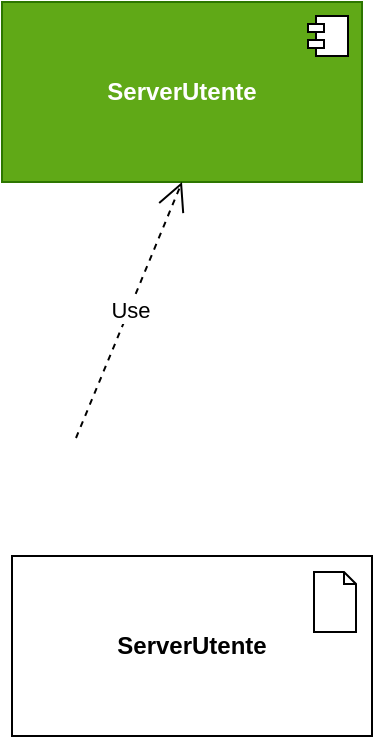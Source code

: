 <mxfile version="24.5.4" type="github">
  <diagram name="Page-1" id="bSAsCVvb1zE1cQpg0Sm6">
    <mxGraphModel dx="2422" dy="476" grid="0" gridSize="10" guides="1" tooltips="1" connect="1" arrows="1" fold="1" page="0" pageScale="1" pageWidth="850" pageHeight="1100" math="0" shadow="0">
      <root>
        <mxCell id="0" />
        <mxCell id="1" parent="0" />
        <mxCell id="1docVJ_t-b5_W6ylMiDt-1" value="&lt;b&gt;ServerUtente&lt;/b&gt;" style="html=1;dropTarget=0;whiteSpace=wrap;fillColor=#60a917;strokeColor=#2D7600;fontColor=#ffffff;" vertex="1" parent="1">
          <mxGeometry x="-196" y="47" width="180" height="90" as="geometry" />
        </mxCell>
        <mxCell id="1docVJ_t-b5_W6ylMiDt-2" value="" style="shape=module;jettyWidth=8;jettyHeight=4;" vertex="1" parent="1docVJ_t-b5_W6ylMiDt-1">
          <mxGeometry x="1" width="20" height="20" relative="1" as="geometry">
            <mxPoint x="-27" y="7" as="offset" />
          </mxGeometry>
        </mxCell>
        <mxCell id="1docVJ_t-b5_W6ylMiDt-3" value="Use" style="endArrow=open;endSize=12;dashed=1;html=1;rounded=0;entryX=0.5;entryY=1;entryDx=0;entryDy=0;" edge="1" parent="1" target="1docVJ_t-b5_W6ylMiDt-1">
          <mxGeometry width="160" relative="1" as="geometry">
            <mxPoint x="-159" y="265" as="sourcePoint" />
            <mxPoint x="1" y="265" as="targetPoint" />
          </mxGeometry>
        </mxCell>
        <mxCell id="1docVJ_t-b5_W6ylMiDt-5" value="&lt;b&gt;ServerUtente&lt;/b&gt;" style="html=1;dropTarget=0;whiteSpace=wrap;" vertex="1" parent="1">
          <mxGeometry x="-191" y="324" width="180" height="90" as="geometry" />
        </mxCell>
        <mxCell id="1docVJ_t-b5_W6ylMiDt-7" value="" style="html=1;verticalLabelPosition=bottom;align=center;labelBackgroundColor=#ffffff;verticalAlign=top;strokeWidth=1;shadow=0;dashed=0;shape=mxgraph.ios7.icons.document;" vertex="1" parent="1">
          <mxGeometry x="-40" y="332" width="21" height="30" as="geometry" />
        </mxCell>
      </root>
    </mxGraphModel>
  </diagram>
</mxfile>
